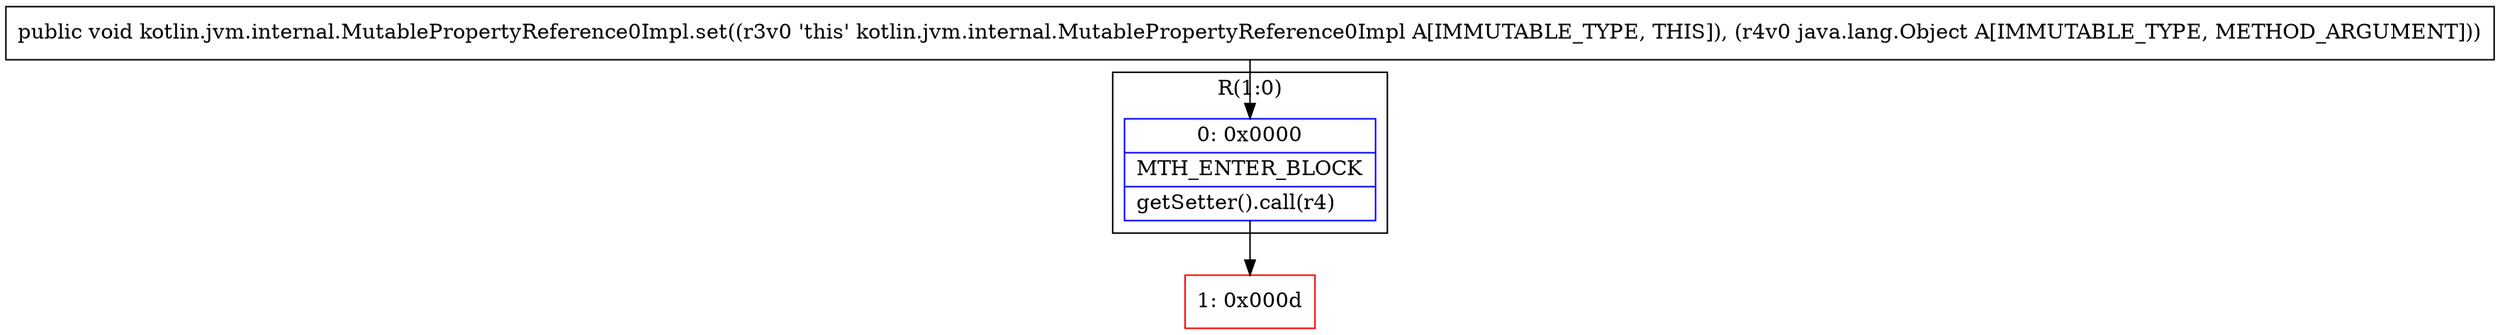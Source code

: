 digraph "CFG forkotlin.jvm.internal.MutablePropertyReference0Impl.set(Ljava\/lang\/Object;)V" {
subgraph cluster_Region_495269819 {
label = "R(1:0)";
node [shape=record,color=blue];
Node_0 [shape=record,label="{0\:\ 0x0000|MTH_ENTER_BLOCK\l|getSetter().call(r4)\l}"];
}
Node_1 [shape=record,color=red,label="{1\:\ 0x000d}"];
MethodNode[shape=record,label="{public void kotlin.jvm.internal.MutablePropertyReference0Impl.set((r3v0 'this' kotlin.jvm.internal.MutablePropertyReference0Impl A[IMMUTABLE_TYPE, THIS]), (r4v0 java.lang.Object A[IMMUTABLE_TYPE, METHOD_ARGUMENT])) }"];
MethodNode -> Node_0;
Node_0 -> Node_1;
}


